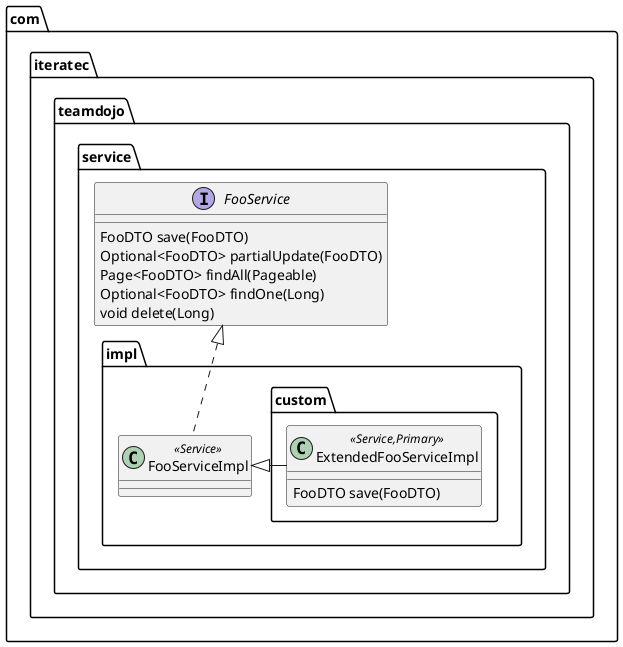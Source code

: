 @startuml
' SPDX-FileCopyrightText: the TeamDojo authors
' SPDX-License-Identifier: Apache-2.0

skinparam shadowing false
skinparam componentStyle uml2

package com.iteratec.teamdojo.service {
    interface FooService {
        FooDTO save(FooDTO)
        Optional<FooDTO> partialUpdate(FooDTO)
        Page<FooDTO> findAll(Pageable)
        Optional<FooDTO> findOne(Long)
        void delete(Long)
    }

}

package com.iteratec.teamdojo.service.impl {
    class FooServiceImpl <<Service>>
}

package com.iteratec.teamdojo.service.impl.custom {
    class ExtendedFooServiceImpl <<Service,Primary>> {
        FooDTO save(FooDTO)
    }
}

FooServiceImpl .up.|> FooService
ExtendedFooServiceImpl -|> FooServiceImpl

@enduml
